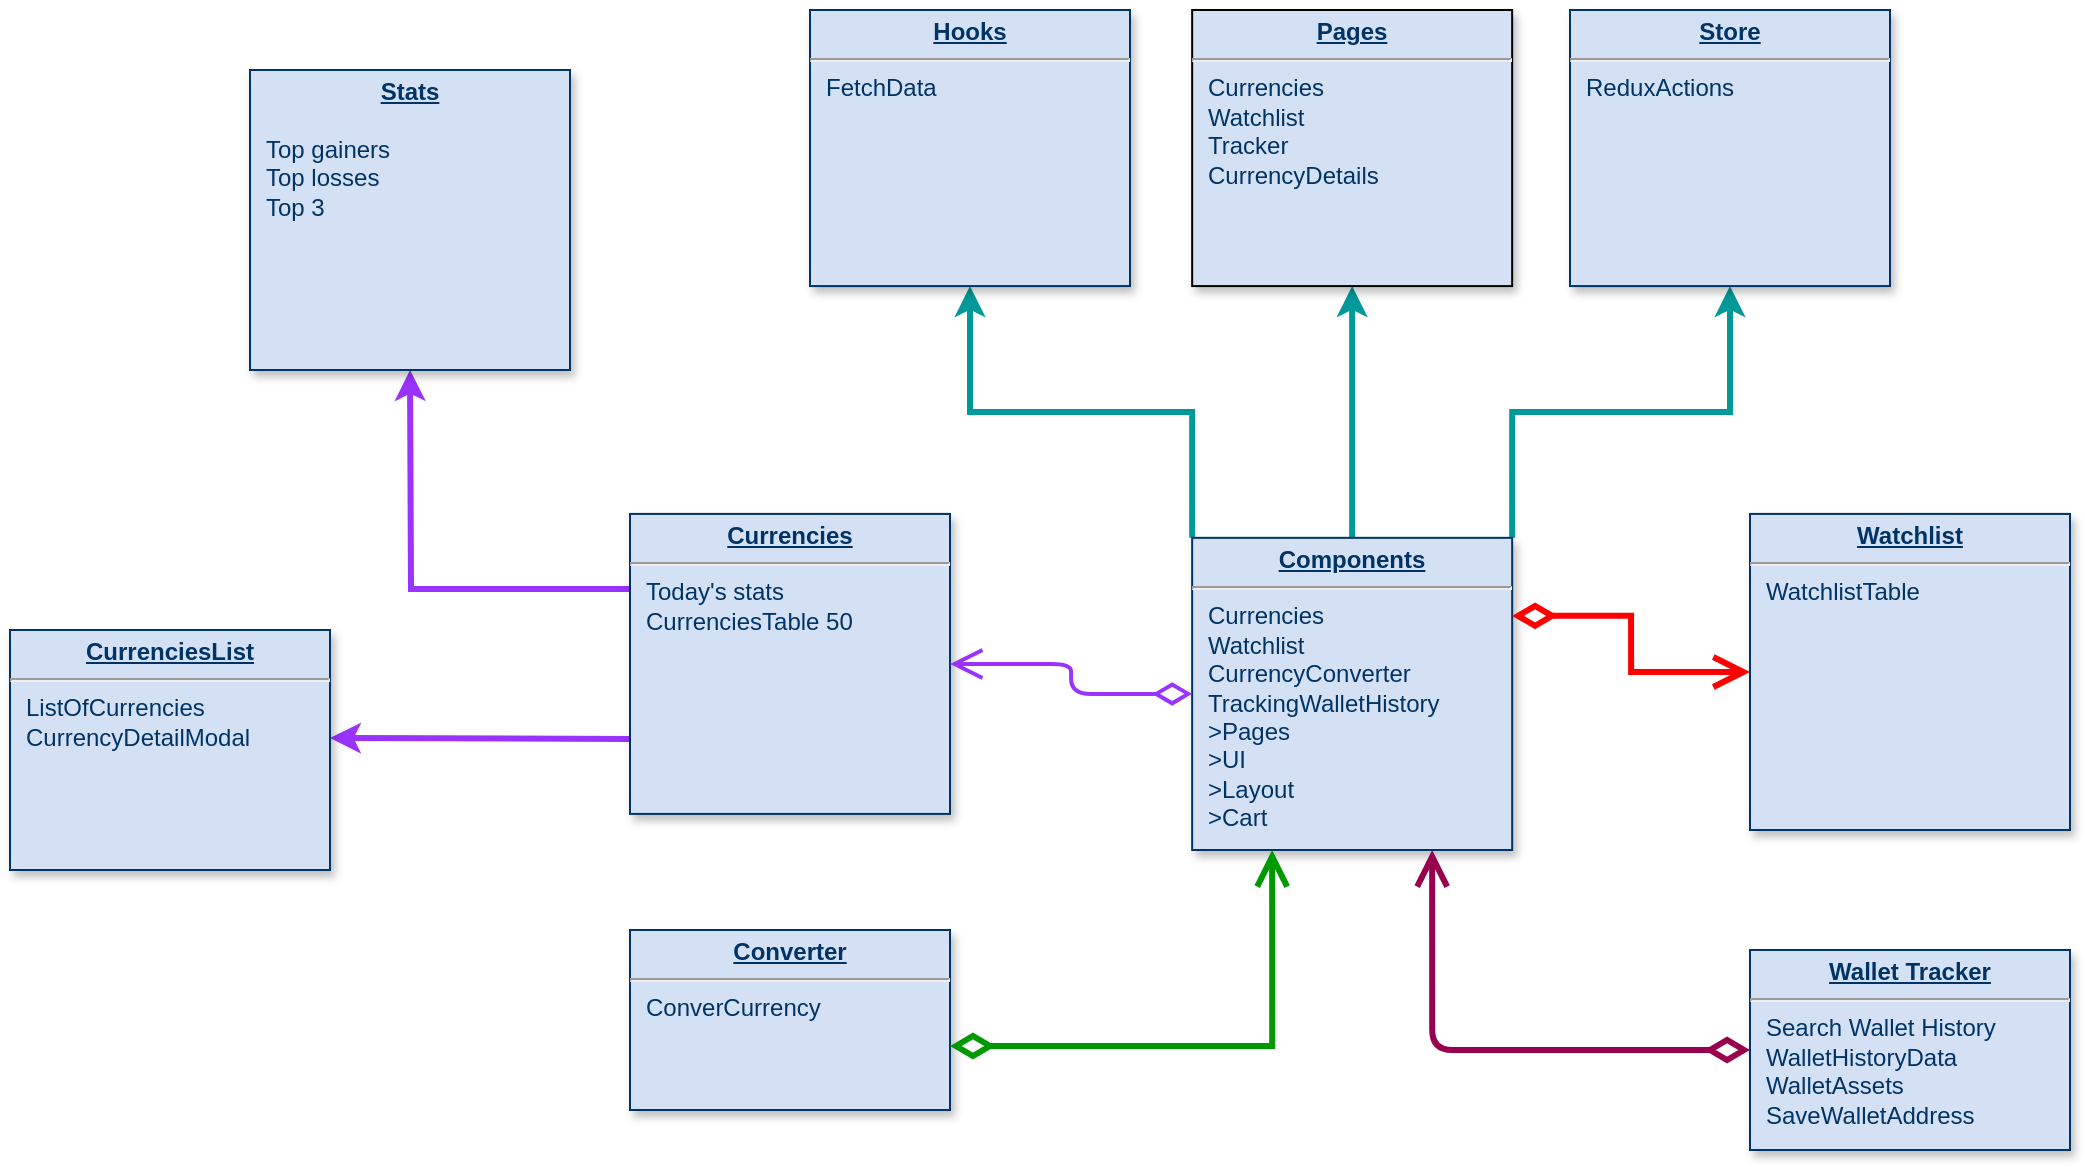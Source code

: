 <mxfile version="20.1.4" type="device"><diagram name="Page-1" id="efa7a0a1-bf9b-a30e-e6df-94a7791c09e9"><mxGraphModel dx="1422" dy="794" grid="1" gridSize="10" guides="1" tooltips="1" connect="1" arrows="1" fold="1" page="1" pageScale="1" pageWidth="826" pageHeight="1169" background="none" math="0" shadow="0"><root><mxCell id="0"/><mxCell id="1" parent="0"/><mxCell id="22" value="&lt;p style=&quot;margin: 0px; margin-top: 4px; text-align: center; text-decoration: underline;&quot;&gt;&lt;strong&gt;Watchlist&lt;/strong&gt;&lt;/p&gt;&lt;hr&gt;&lt;p style=&quot;margin: 0px; margin-left: 8px;&quot;&gt;WatchlistTable&lt;/p&gt;&lt;p style=&quot;margin: 0px; margin-left: 8px;&quot;&gt;&lt;br&gt;&lt;/p&gt;" style="verticalAlign=top;align=left;overflow=fill;fontSize=12;fontFamily=Helvetica;html=1;strokeColor=#003366;shadow=1;fillColor=#D4E1F5;fontColor=#003366" parent="1" vertex="1"><mxGeometry x="1210" y="551.96" width="160" height="158.04" as="geometry"/></mxCell><mxCell id="Aa2V5pWA50zDA0O6bMoz-116" style="edgeStyle=orthogonalEdgeStyle;rounded=0;orthogonalLoop=1;jettySize=auto;html=1;exitX=0;exitY=0.25;exitDx=0;exitDy=0;fontColor=#000000;labelBackgroundColor=#FFFFFF;labelBorderColor=none;strokeColor=#9933FF;jumpSize=16;strokeWidth=3;" edge="1" parent="1" source="24"><mxGeometry relative="1" as="geometry"><mxPoint x="540" y="480" as="targetPoint"/></mxGeometry></mxCell><mxCell id="Aa2V5pWA50zDA0O6bMoz-117" style="edgeStyle=orthogonalEdgeStyle;rounded=0;orthogonalLoop=1;jettySize=auto;html=1;exitX=0;exitY=0.75;exitDx=0;exitDy=0;strokeColor=#9933FF;strokeWidth=3;" edge="1" parent="1" source="24"><mxGeometry relative="1" as="geometry"><mxPoint x="500" y="664" as="targetPoint"/></mxGeometry></mxCell><mxCell id="24" value="&lt;p style=&quot;margin: 0px; margin-top: 4px; text-align: center; text-decoration: underline;&quot;&gt;&lt;strong&gt;Currencies&lt;/strong&gt;&lt;/p&gt;&lt;hr&gt;&lt;p style=&quot;margin: 0px; margin-left: 8px;&quot;&gt;Today's stats&lt;/p&gt;&lt;p style=&quot;margin: 0px; margin-left: 8px;&quot;&gt;CurrenciesTable 50&lt;/p&gt;&lt;p style=&quot;margin: 0px; margin-left: 8px;&quot;&gt;&lt;br&gt;&lt;/p&gt;" style="verticalAlign=top;align=left;overflow=fill;fontSize=12;fontFamily=Helvetica;html=1;strokeColor=#003366;shadow=1;fillColor=#D4E1F5;fontColor=#003366" parent="1" vertex="1"><mxGeometry x="650.0" y="551.96" width="160" height="150" as="geometry"/></mxCell><mxCell id="Aa2V5pWA50zDA0O6bMoz-127" style="edgeStyle=orthogonalEdgeStyle;rounded=0;jumpSize=16;orthogonalLoop=1;jettySize=auto;html=1;exitX=0;exitY=0;exitDx=0;exitDy=0;entryX=0.5;entryY=1;entryDx=0;entryDy=0;labelBackgroundColor=#FFFFFF;labelBorderColor=none;fontColor=#000000;strokeColor=#009999;strokeWidth=3;" edge="1" parent="1" source="29" target="Aa2V5pWA50zDA0O6bMoz-126"><mxGeometry relative="1" as="geometry"/></mxCell><mxCell id="Aa2V5pWA50zDA0O6bMoz-128" style="edgeStyle=orthogonalEdgeStyle;rounded=0;jumpSize=16;orthogonalLoop=1;jettySize=auto;html=1;exitX=1;exitY=0;exitDx=0;exitDy=0;entryX=0.5;entryY=1;entryDx=0;entryDy=0;labelBackgroundColor=#FFFFFF;labelBorderColor=none;fontColor=#000000;strokeColor=#009999;strokeWidth=3;" edge="1" parent="1" source="29" target="Aa2V5pWA50zDA0O6bMoz-125"><mxGeometry relative="1" as="geometry"/></mxCell><mxCell id="Aa2V5pWA50zDA0O6bMoz-130" style="edgeStyle=orthogonalEdgeStyle;rounded=0;jumpSize=16;orthogonalLoop=1;jettySize=auto;html=1;exitX=0.5;exitY=0;exitDx=0;exitDy=0;entryX=0.5;entryY=1;entryDx=0;entryDy=0;labelBackgroundColor=#FFFFFF;labelBorderColor=none;fontColor=#000000;strokeColor=#009999;strokeWidth=3;" edge="1" parent="1" source="29" target="Aa2V5pWA50zDA0O6bMoz-122"><mxGeometry relative="1" as="geometry"/></mxCell><mxCell id="29" value="&lt;p style=&quot;margin: 0px; margin-top: 4px; text-align: center; text-decoration: underline;&quot;&gt;&lt;b&gt;Components&lt;/b&gt;&lt;/p&gt;&lt;hr&gt;&lt;p style=&quot;margin: 0px; margin-left: 8px;&quot;&gt;Currencies&lt;/p&gt;&lt;p style=&quot;margin: 0px; margin-left: 8px;&quot;&gt;Watchlist&lt;/p&gt;&lt;p style=&quot;margin: 0px; margin-left: 8px;&quot;&gt;CurrencyConverter&lt;/p&gt;&lt;p style=&quot;margin: 0px; margin-left: 8px;&quot;&gt;TrackingWalletHistory&lt;/p&gt;&lt;p style=&quot;margin: 0px; margin-left: 8px;&quot;&gt;&amp;gt;Pages&lt;/p&gt;&lt;p style=&quot;margin: 0px; margin-left: 8px;&quot;&gt;&amp;gt;UI&lt;/p&gt;&lt;p style=&quot;margin: 0px; margin-left: 8px;&quot;&gt;&amp;gt;Layout&lt;/p&gt;&lt;p style=&quot;margin: 0px; margin-left: 8px;&quot;&gt;&amp;gt;Cart&lt;/p&gt;" style="verticalAlign=top;align=left;overflow=fill;fontSize=12;fontFamily=Helvetica;html=1;strokeColor=#003366;shadow=1;fillColor=#D4E1F5;fontColor=#003366" parent="1" vertex="1"><mxGeometry x="931.08" y="563.92" width="160" height="156.08" as="geometry"/></mxCell><mxCell id="33" value="&lt;p style=&quot;margin: 0px; margin-top: 4px; text-align: center; text-decoration: underline;&quot;&gt;&lt;b&gt;Wallet Tracker&lt;/b&gt;&lt;/p&gt;&lt;hr&gt;&lt;p style=&quot;margin: 0px; margin-left: 8px;&quot;&gt;Search Wallet History&lt;/p&gt;&lt;p style=&quot;margin: 0px; margin-left: 8px;&quot;&gt;WalletHistoryData&lt;/p&gt;&lt;p style=&quot;margin: 0px; margin-left: 8px;&quot;&gt;WalletAssets&lt;/p&gt;&lt;p style=&quot;margin: 0px; margin-left: 8px;&quot;&gt;SaveWalletAddress&lt;/p&gt;" style="verticalAlign=top;align=left;overflow=fill;fontSize=12;fontFamily=Helvetica;html=1;strokeColor=#003366;shadow=1;fillColor=#D4E1F5;fontColor=#003366" parent="1" vertex="1"><mxGeometry x="1210" y="770" width="160" height="100" as="geometry"/></mxCell><mxCell id="34" value="&lt;p style=&quot;margin: 0px ; margin-top: 4px ; text-align: center ; text-decoration: underline&quot;&gt;&lt;strong&gt;Converter&lt;/strong&gt;&lt;/p&gt;&lt;hr&gt;&lt;p style=&quot;margin: 0px ; margin-left: 8px&quot;&gt;ConverCurrency&lt;/p&gt;&lt;p style=&quot;margin: 0px ; margin-left: 8px&quot;&gt;&lt;br&gt;&lt;/p&gt;" style="verticalAlign=top;align=left;overflow=fill;fontSize=12;fontFamily=Helvetica;html=1;strokeColor=#003366;shadow=1;fillColor=#D4E1F5;fontColor=#003366" parent="1" vertex="1"><mxGeometry x="650" y="760.0" width="160" height="90" as="geometry"/></mxCell><mxCell id="48" value="" style="endArrow=open;endSize=12;startArrow=diamondThin;startSize=14;startFill=0;edgeStyle=orthogonalEdgeStyle;exitX=1;exitY=0.25;rounded=0;strokeColor=#FF0000;strokeWidth=3;" parent="1" source="29" target="22" edge="1"><mxGeometry x="1109.36" y="470" as="geometry"><mxPoint x="1109.36" y="470" as="sourcePoint"/><mxPoint x="1269.36" y="470" as="targetPoint"/></mxGeometry></mxCell><mxCell id="63" value="" style="endArrow=open;endSize=12;startArrow=diamondThin;startSize=14;startFill=0;edgeStyle=orthogonalEdgeStyle;entryX=0.75;entryY=1;strokeColor=#99004D;strokeWidth=3;" parent="1" source="33" target="29" edge="1"><mxGeometry x="819.36" y="810" as="geometry"><mxPoint x="819.36" y="810" as="sourcePoint"/><mxPoint x="979.36" y="810" as="targetPoint"/></mxGeometry></mxCell><mxCell id="72" value="" style="endArrow=open;endSize=12;startArrow=diamondThin;startSize=14;startFill=0;edgeStyle=orthogonalEdgeStyle;entryX=0.25;entryY=1;rounded=0;strokeColor=#009900;strokeWidth=3;" parent="1" source="34" target="29" edge="1"><mxGeometry x="759.36" y="840" as="geometry"><mxPoint x="759.36" y="840" as="sourcePoint"/><mxPoint x="919.36" y="840" as="targetPoint"/><Array as="points"><mxPoint x="860" y="818"/><mxPoint x="971" y="818"/></Array></mxGeometry></mxCell><mxCell id="99" value="" style="endArrow=open;endSize=12;startArrow=diamondThin;startSize=14;startFill=0;edgeStyle=orthogonalEdgeStyle;strokeColor=#9933FF;strokeWidth=2;" parent="1" source="29" target="24" edge="1"><mxGeometry x="709.36" y="380" as="geometry"><mxPoint x="709.36" y="380" as="sourcePoint"/><mxPoint x="869.36" y="380" as="targetPoint"/><Array as="points"/></mxGeometry></mxCell><mxCell id="Aa2V5pWA50zDA0O6bMoz-118" value="&lt;p style=&quot;margin: 0px; margin-top: 4px; text-align: center; text-decoration: underline;&quot;&gt;&lt;strong&gt;Stats&lt;/strong&gt;&lt;/p&gt;&lt;br&gt;&lt;p style=&quot;margin: 0px; margin-left: 8px;&quot;&gt;Top gainers&lt;/p&gt;&lt;p style=&quot;margin: 0px; margin-left: 8px;&quot;&gt;Top losses&lt;/p&gt;&lt;p style=&quot;margin: 0px; margin-left: 8px;&quot;&gt;Top 3&lt;/p&gt;&lt;p style=&quot;margin: 0px; margin-left: 8px;&quot;&gt;&lt;br&gt;&lt;/p&gt;" style="verticalAlign=top;align=left;overflow=fill;fontSize=12;fontFamily=Helvetica;html=1;strokeColor=#003366;shadow=1;fillColor=#D4E1F5;fontColor=#003366" vertex="1" parent="1"><mxGeometry x="460.0" y="330.0" width="160" height="150" as="geometry"/></mxCell><mxCell id="Aa2V5pWA50zDA0O6bMoz-119" value="&lt;p style=&quot;margin: 0px; margin-top: 4px; text-align: center; text-decoration: underline;&quot;&gt;&lt;strong&gt;CurrenciesList&lt;/strong&gt;&lt;/p&gt;&lt;hr&gt;&lt;p style=&quot;margin: 0px; margin-left: 8px;&quot;&gt;ListOfCurrencies&lt;/p&gt;&lt;p style=&quot;margin: 0px; margin-left: 8px;&quot;&gt;CurrencyDetailModal&lt;/p&gt;&lt;p style=&quot;margin: 0px; margin-left: 8px;&quot;&gt;&lt;br&gt;&lt;/p&gt;" style="verticalAlign=top;align=left;overflow=fill;fontSize=12;fontFamily=Helvetica;html=1;strokeColor=#003366;shadow=1;fillColor=#D4E1F5;fontColor=#003366" vertex="1" parent="1"><mxGeometry x="340" y="610" width="160" height="120" as="geometry"/></mxCell><mxCell id="Aa2V5pWA50zDA0O6bMoz-122" value="&lt;p style=&quot;margin: 0px; margin-top: 4px; text-align: center; text-decoration: underline;&quot;&gt;&lt;strong&gt;Pages&lt;/strong&gt;&lt;/p&gt;&lt;hr&gt;&lt;p style=&quot;margin: 0px; margin-left: 8px;&quot;&gt;Currencies&lt;/p&gt;&lt;p style=&quot;margin: 0px; margin-left: 8px;&quot;&gt;Watchlist&lt;/p&gt;&lt;p style=&quot;margin: 0px; margin-left: 8px;&quot;&gt;Tracker&lt;/p&gt;&lt;p style=&quot;margin: 0px; margin-left: 8px;&quot;&gt;CurrencyDetails&lt;/p&gt;&lt;p style=&quot;margin: 0px; margin-left: 8px;&quot;&gt;&lt;br&gt;&lt;/p&gt;" style="verticalAlign=top;align=left;overflow=fill;fontSize=12;fontFamily=Helvetica;html=1;strokeColor=default;shadow=1;fillColor=#D4E1F5;fontColor=#003366" vertex="1" parent="1"><mxGeometry x="931.08" y="300.0" width="160" height="138.04" as="geometry"/></mxCell><mxCell id="Aa2V5pWA50zDA0O6bMoz-125" value="&lt;p style=&quot;margin: 0px; margin-top: 4px; text-align: center; text-decoration: underline;&quot;&gt;&lt;strong&gt;Store&lt;/strong&gt;&lt;/p&gt;&lt;hr&gt;&lt;p style=&quot;margin: 0px; margin-left: 8px;&quot;&gt;ReduxActions&lt;/p&gt;&lt;p style=&quot;margin: 0px; margin-left: 8px;&quot;&gt;&lt;br&gt;&lt;/p&gt;" style="verticalAlign=top;align=left;overflow=fill;fontSize=12;fontFamily=Helvetica;html=1;strokeColor=#003366;shadow=1;fillColor=#D4E1F5;fontColor=#003366" vertex="1" parent="1"><mxGeometry x="1120" y="300.0" width="160" height="138.04" as="geometry"/></mxCell><mxCell id="Aa2V5pWA50zDA0O6bMoz-126" value="&lt;p style=&quot;margin: 0px; margin-top: 4px; text-align: center; text-decoration: underline;&quot;&gt;&lt;strong&gt;Hooks&lt;/strong&gt;&lt;/p&gt;&lt;hr&gt;&lt;p style=&quot;margin: 0px; margin-left: 8px;&quot;&gt;FetchData&lt;/p&gt;&lt;p style=&quot;margin: 0px; margin-left: 8px;&quot;&gt;&lt;br&gt;&lt;/p&gt;" style="verticalAlign=top;align=left;overflow=fill;fontSize=12;fontFamily=Helvetica;html=1;strokeColor=#003366;shadow=1;fillColor=#D4E1F5;fontColor=#003366" vertex="1" parent="1"><mxGeometry x="740" y="300.0" width="160" height="138.04" as="geometry"/></mxCell></root></mxGraphModel></diagram></mxfile>